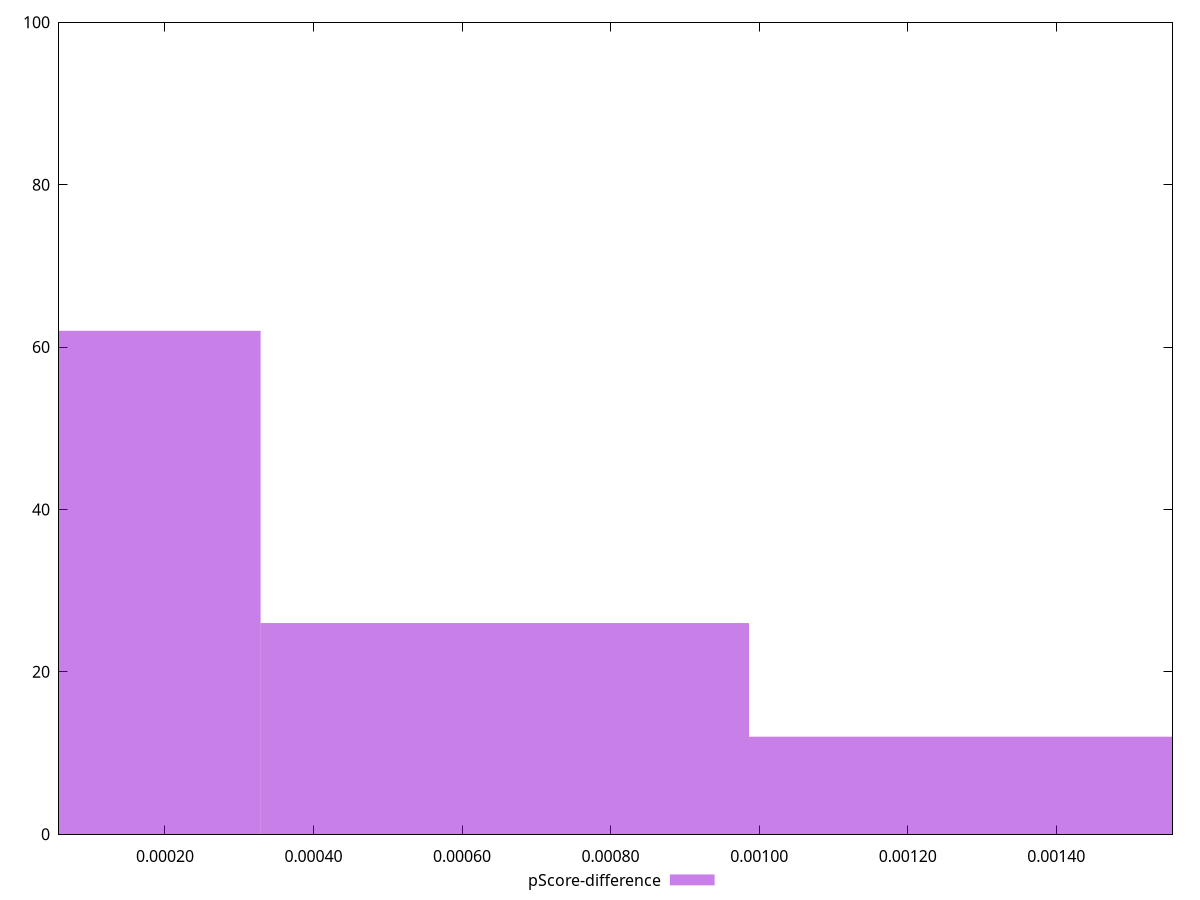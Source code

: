 reset

$pScoreDifference <<EOF
0.0006575822921384148 26
0.0013151645842768296 12
0 62
EOF

set key outside below
set boxwidth 0.0006575822921384148
set xrange [0.00005737132390171151:0.0015565513490774507]
set yrange [0:100]
set trange [0:100]
set style fill transparent solid 0.5 noborder
set terminal svg size 640, 490 enhanced background rgb 'white'
set output "reprap/largest-contentful-paint/samples/pages+cached/pScore-difference/histogram.svg"

plot $pScoreDifference title "pScore-difference" with boxes

reset
